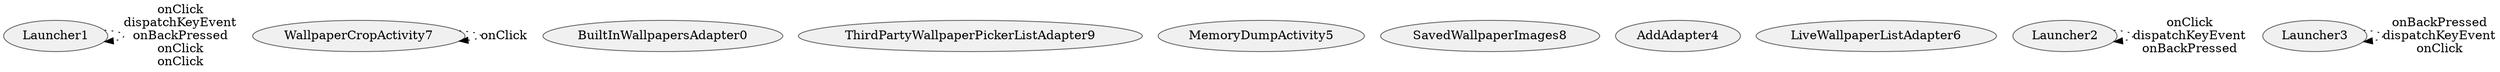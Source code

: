 digraph {
fontname="Helvetica";
node[style="filled,solid", colorscheme=greys3, fillcolor=1, color=3];
Launcher1;
WallpaperCropActivity7;
BuiltInWallpapersAdapter0;
ThirdPartyWallpaperPickerListAdapter9;
MemoryDumpActivity5;
SavedWallpaperImages8;
AddAdapter4;
LiveWallpaperListAdapter6;
Launcher2;
Launcher3;
Launcher1 -> Launcher1[label="onClick
dispatchKeyEvent
onBackPressed
onClick
onClick",style=dotted];
WallpaperCropActivity7 -> WallpaperCropActivity7[label="onClick",style=dotted];
Launcher2 -> Launcher2[label="onClick
dispatchKeyEvent
onBackPressed",style=dotted];
Launcher3 -> Launcher3[label="onBackPressed
dispatchKeyEvent
onClick",style=dotted];
}